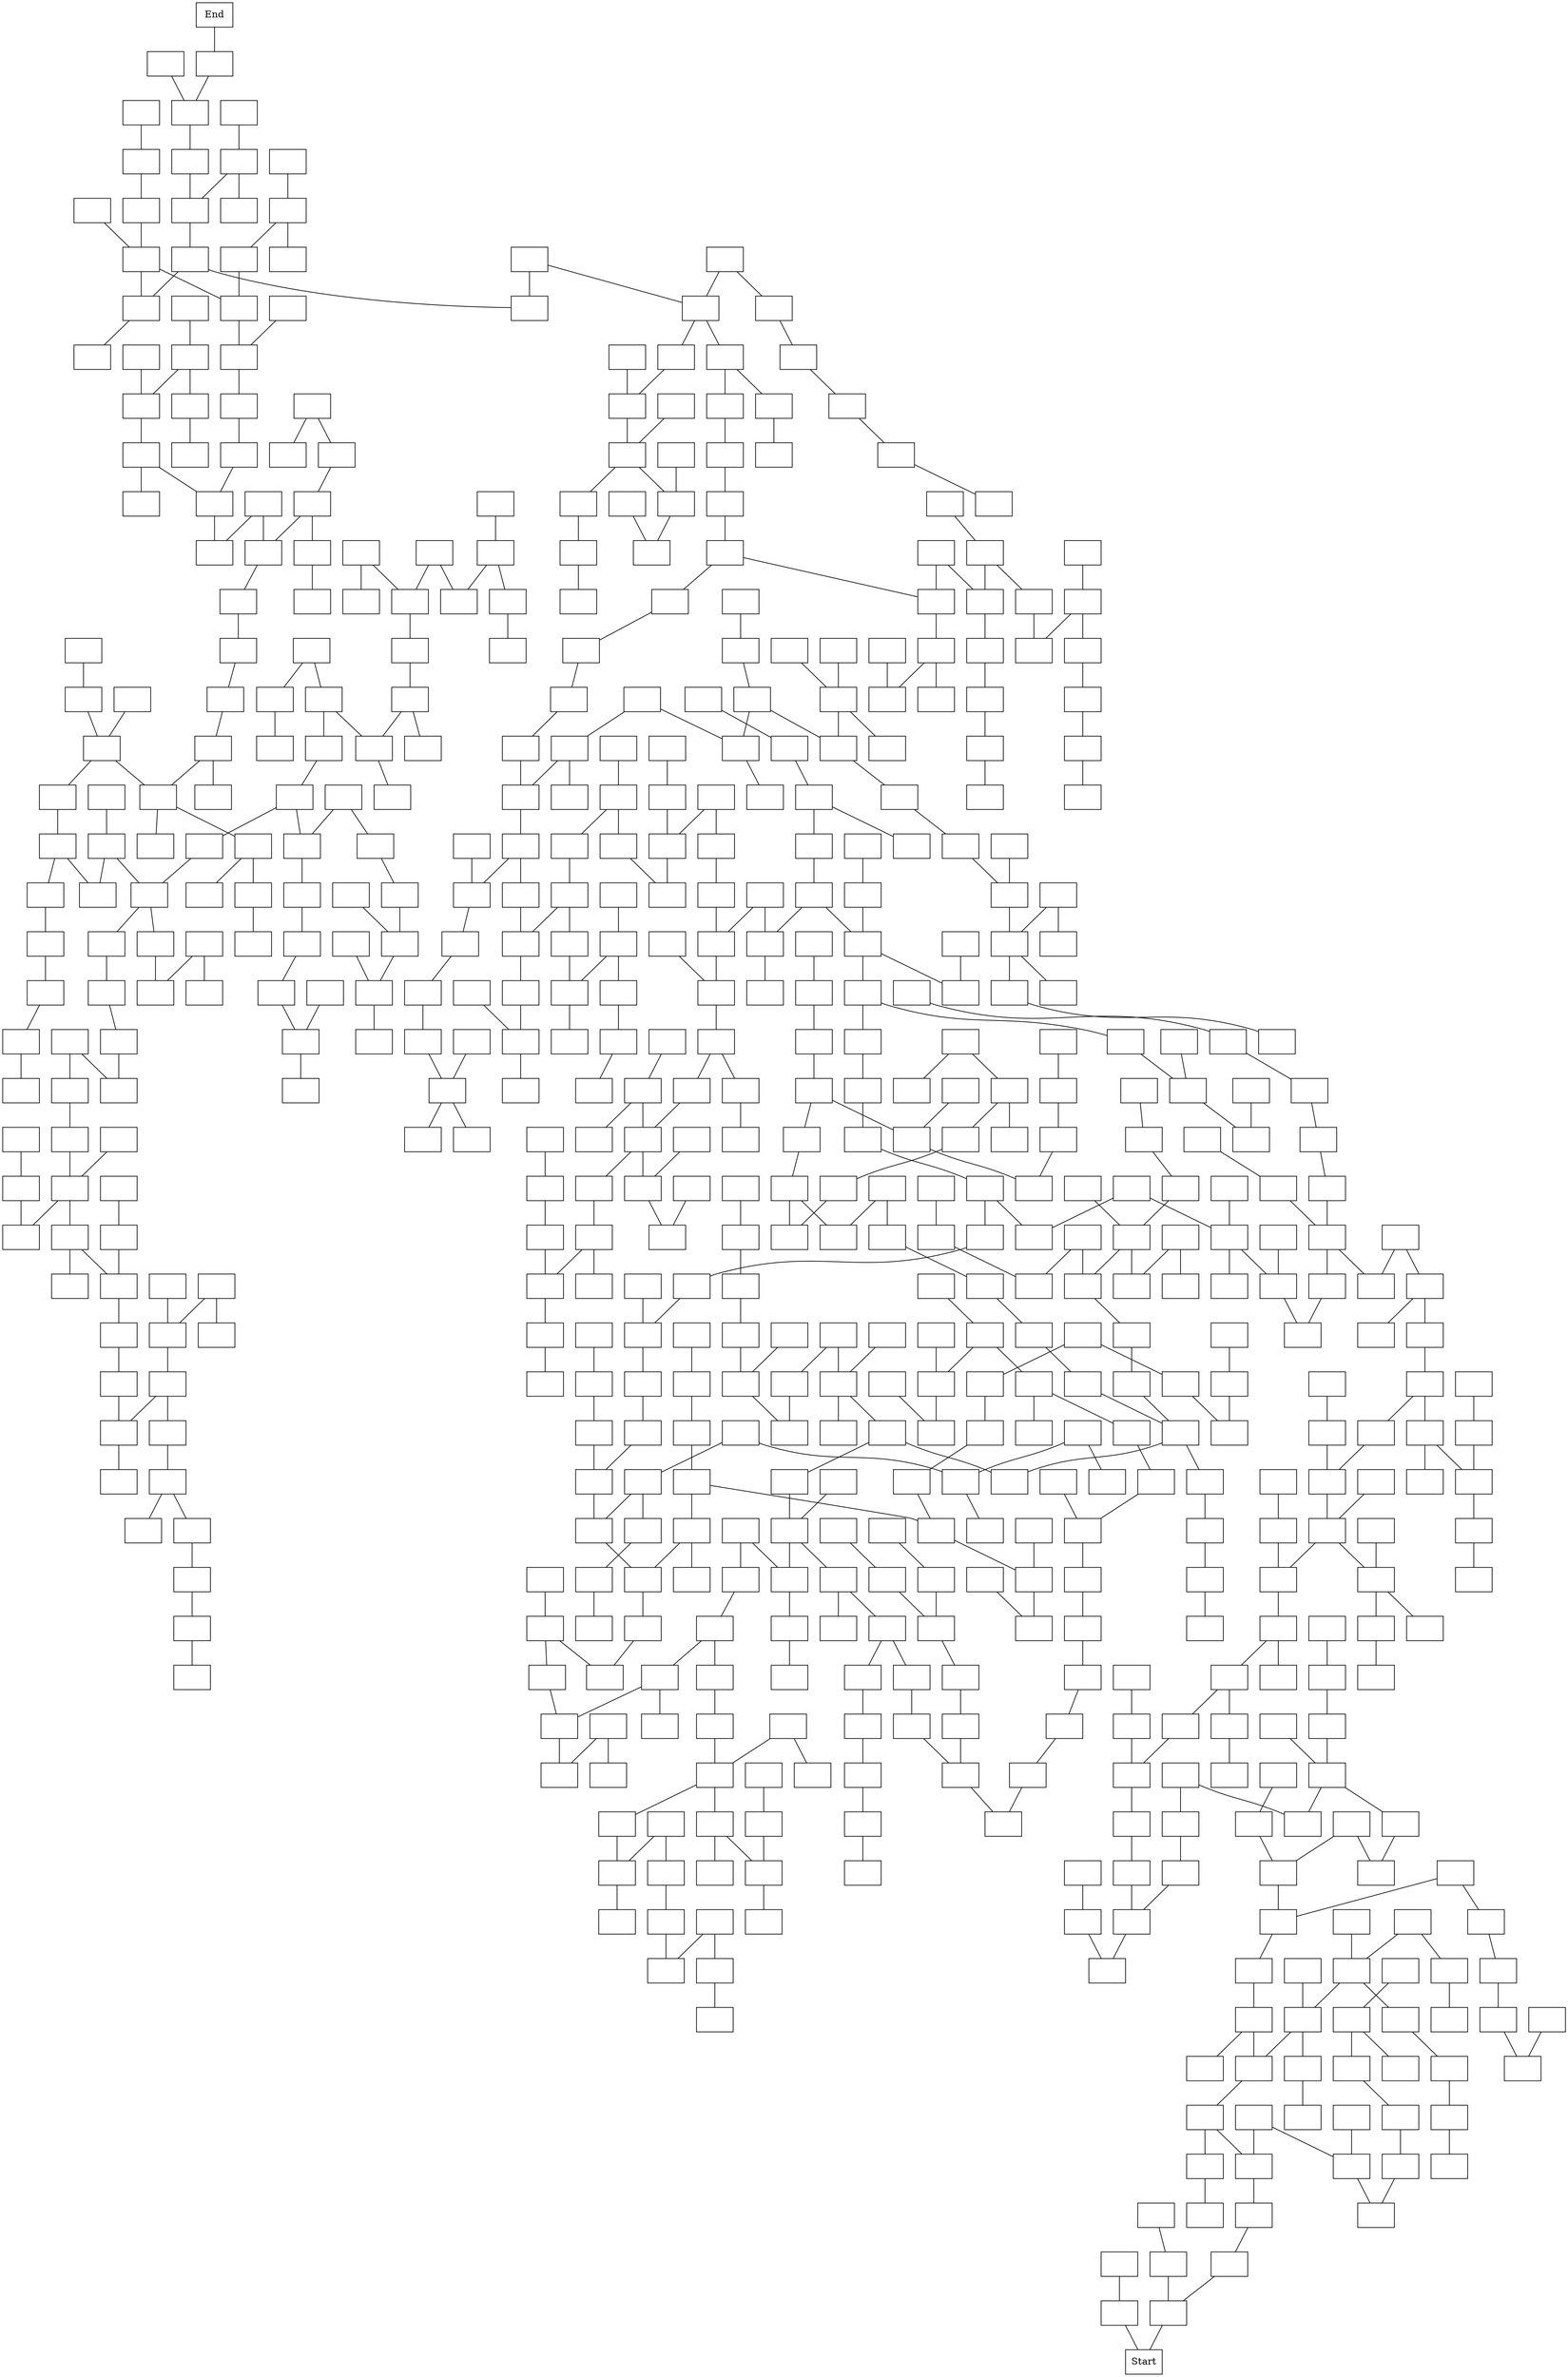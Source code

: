 // GraphViz Layout
digraph AldousBroderRev2 {
	"C[0,0]" [label=End pos="0.000000,0.000000!" shape=box]
	"C[0,1]" [label="" pos="1.000000,0.000000!" shape=box]
	"C[0,2]" [label="" pos="2.000000,0.000000!" shape=box]
	"C[0,3]" [label="" pos="3.000000,0.000000!" shape=box]
	"C[0,4]" [label="" pos="4.000000,0.000000!" shape=box]
	"C[0,5]" [label="" pos="5.000000,0.000000!" shape=box]
	"C[0,6]" [label="" pos="6.000000,0.000000!" shape=box]
	"C[0,7]" [label="" pos="7.000000,0.000000!" shape=box]
	"C[0,8]" [label="" pos="8.000000,0.000000!" shape=box]
	"C[0,9]" [label="" pos="9.000000,0.000000!" shape=box]
	"C[0,10]" [label="" pos="10.000000,0.000000!" shape=box]
	"C[0,11]" [label="" pos="11.000000,0.000000!" shape=box]
	"C[0,12]" [label="" pos="12.000000,0.000000!" shape=box]
	"C[0,13]" [label="" pos="13.000000,0.000000!" shape=box]
	"C[0,14]" [label="" pos="14.000000,0.000000!" shape=box]
	"C[0,15]" [label="" pos="15.000000,0.000000!" shape=box]
	"C[0,16]" [label="" pos="16.000000,0.000000!" shape=box]
	"C[0,17]" [label="" pos="17.000000,0.000000!" shape=box]
	"C[0,18]" [label="" pos="18.000000,0.000000!" shape=box]
	"C[0,19]" [label="" pos="19.000000,0.000000!" shape=box]
	"C[1,0]" [label="" pos="0.000000,1.000000!" shape=box]
	"C[1,1]" [label="" pos="1.000000,1.000000!" shape=box]
	"C[1,2]" [label="" pos="2.000000,1.000000!" shape=box]
	"C[1,3]" [label="" pos="3.000000,1.000000!" shape=box]
	"C[1,4]" [label="" pos="4.000000,1.000000!" shape=box]
	"C[1,5]" [label="" pos="5.000000,1.000000!" shape=box]
	"C[1,6]" [label="" pos="6.000000,1.000000!" shape=box]
	"C[1,7]" [label="" pos="7.000000,1.000000!" shape=box]
	"C[1,8]" [label="" pos="8.000000,1.000000!" shape=box]
	"C[1,9]" [label="" pos="9.000000,1.000000!" shape=box]
	"C[1,10]" [label="" pos="10.000000,1.000000!" shape=box]
	"C[1,11]" [label="" pos="11.000000,1.000000!" shape=box]
	"C[1,12]" [label="" pos="12.000000,1.000000!" shape=box]
	"C[1,13]" [label="" pos="13.000000,1.000000!" shape=box]
	"C[1,14]" [label="" pos="14.000000,1.000000!" shape=box]
	"C[1,15]" [label="" pos="15.000000,1.000000!" shape=box]
	"C[1,16]" [label="" pos="16.000000,1.000000!" shape=box]
	"C[1,17]" [label="" pos="17.000000,1.000000!" shape=box]
	"C[1,18]" [label="" pos="18.000000,1.000000!" shape=box]
	"C[1,19]" [label="" pos="19.000000,1.000000!" shape=box]
	"C[2,0]" [label="" pos="0.000000,2.000000!" shape=box]
	"C[2,1]" [label="" pos="1.000000,2.000000!" shape=box]
	"C[2,2]" [label="" pos="2.000000,2.000000!" shape=box]
	"C[2,3]" [label="" pos="3.000000,2.000000!" shape=box]
	"C[2,4]" [label="" pos="4.000000,2.000000!" shape=box]
	"C[2,5]" [label="" pos="5.000000,2.000000!" shape=box]
	"C[2,6]" [label="" pos="6.000000,2.000000!" shape=box]
	"C[2,7]" [label="" pos="7.000000,2.000000!" shape=box]
	"C[2,8]" [label="" pos="8.000000,2.000000!" shape=box]
	"C[2,9]" [label="" pos="9.000000,2.000000!" shape=box]
	"C[2,10]" [label="" pos="10.000000,2.000000!" shape=box]
	"C[2,11]" [label="" pos="11.000000,2.000000!" shape=box]
	"C[2,12]" [label="" pos="12.000000,2.000000!" shape=box]
	"C[2,13]" [label="" pos="13.000000,2.000000!" shape=box]
	"C[2,14]" [label="" pos="14.000000,2.000000!" shape=box]
	"C[2,15]" [label="" pos="15.000000,2.000000!" shape=box]
	"C[2,16]" [label="" pos="16.000000,2.000000!" shape=box]
	"C[2,17]" [label="" pos="17.000000,2.000000!" shape=box]
	"C[2,18]" [label="" pos="18.000000,2.000000!" shape=box]
	"C[2,19]" [label="" pos="19.000000,2.000000!" shape=box]
	"C[3,0]" [label="" pos="0.000000,3.000000!" shape=box]
	"C[3,1]" [label="" pos="1.000000,3.000000!" shape=box]
	"C[3,2]" [label="" pos="2.000000,3.000000!" shape=box]
	"C[3,3]" [label="" pos="3.000000,3.000000!" shape=box]
	"C[3,4]" [label="" pos="4.000000,3.000000!" shape=box]
	"C[3,5]" [label="" pos="5.000000,3.000000!" shape=box]
	"C[3,6]" [label="" pos="6.000000,3.000000!" shape=box]
	"C[3,7]" [label="" pos="7.000000,3.000000!" shape=box]
	"C[3,8]" [label="" pos="8.000000,3.000000!" shape=box]
	"C[3,9]" [label="" pos="9.000000,3.000000!" shape=box]
	"C[3,10]" [label="" pos="10.000000,3.000000!" shape=box]
	"C[3,11]" [label="" pos="11.000000,3.000000!" shape=box]
	"C[3,12]" [label="" pos="12.000000,3.000000!" shape=box]
	"C[3,13]" [label="" pos="13.000000,3.000000!" shape=box]
	"C[3,14]" [label="" pos="14.000000,3.000000!" shape=box]
	"C[3,15]" [label="" pos="15.000000,3.000000!" shape=box]
	"C[3,16]" [label="" pos="16.000000,3.000000!" shape=box]
	"C[3,17]" [label="" pos="17.000000,3.000000!" shape=box]
	"C[3,18]" [label="" pos="18.000000,3.000000!" shape=box]
	"C[3,19]" [label="" pos="19.000000,3.000000!" shape=box]
	"C[4,0]" [label="" pos="0.000000,4.000000!" shape=box]
	"C[4,1]" [label="" pos="1.000000,4.000000!" shape=box]
	"C[4,2]" [label="" pos="2.000000,4.000000!" shape=box]
	"C[4,3]" [label="" pos="3.000000,4.000000!" shape=box]
	"C[4,4]" [label="" pos="4.000000,4.000000!" shape=box]
	"C[4,5]" [label="" pos="5.000000,4.000000!" shape=box]
	"C[4,6]" [label="" pos="6.000000,4.000000!" shape=box]
	"C[4,7]" [label="" pos="7.000000,4.000000!" shape=box]
	"C[4,8]" [label="" pos="8.000000,4.000000!" shape=box]
	"C[4,9]" [label="" pos="9.000000,4.000000!" shape=box]
	"C[4,10]" [label="" pos="10.000000,4.000000!" shape=box]
	"C[4,11]" [label="" pos="11.000000,4.000000!" shape=box]
	"C[4,12]" [label="" pos="12.000000,4.000000!" shape=box]
	"C[4,13]" [label="" pos="13.000000,4.000000!" shape=box]
	"C[4,14]" [label="" pos="14.000000,4.000000!" shape=box]
	"C[4,15]" [label="" pos="15.000000,4.000000!" shape=box]
	"C[4,16]" [label="" pos="16.000000,4.000000!" shape=box]
	"C[4,17]" [label="" pos="17.000000,4.000000!" shape=box]
	"C[4,18]" [label="" pos="18.000000,4.000000!" shape=box]
	"C[4,19]" [label="" pos="19.000000,4.000000!" shape=box]
	"C[5,0]" [label="" pos="0.000000,5.000000!" shape=box]
	"C[5,1]" [label="" pos="1.000000,5.000000!" shape=box]
	"C[5,2]" [label="" pos="2.000000,5.000000!" shape=box]
	"C[5,3]" [label="" pos="3.000000,5.000000!" shape=box]
	"C[5,4]" [label="" pos="4.000000,5.000000!" shape=box]
	"C[5,5]" [label="" pos="5.000000,5.000000!" shape=box]
	"C[5,6]" [label="" pos="6.000000,5.000000!" shape=box]
	"C[5,7]" [label="" pos="7.000000,5.000000!" shape=box]
	"C[5,8]" [label="" pos="8.000000,5.000000!" shape=box]
	"C[5,9]" [label="" pos="9.000000,5.000000!" shape=box]
	"C[5,10]" [label="" pos="10.000000,5.000000!" shape=box]
	"C[5,11]" [label="" pos="11.000000,5.000000!" shape=box]
	"C[5,12]" [label="" pos="12.000000,5.000000!" shape=box]
	"C[5,13]" [label="" pos="13.000000,5.000000!" shape=box]
	"C[5,14]" [label="" pos="14.000000,5.000000!" shape=box]
	"C[5,15]" [label="" pos="15.000000,5.000000!" shape=box]
	"C[5,16]" [label="" pos="16.000000,5.000000!" shape=box]
	"C[5,17]" [label="" pos="17.000000,5.000000!" shape=box]
	"C[5,18]" [label="" pos="18.000000,5.000000!" shape=box]
	"C[5,19]" [label="" pos="19.000000,5.000000!" shape=box]
	"C[6,0]" [label="" pos="0.000000,6.000000!" shape=box]
	"C[6,1]" [label="" pos="1.000000,6.000000!" shape=box]
	"C[6,2]" [label="" pos="2.000000,6.000000!" shape=box]
	"C[6,3]" [label="" pos="3.000000,6.000000!" shape=box]
	"C[6,4]" [label="" pos="4.000000,6.000000!" shape=box]
	"C[6,5]" [label="" pos="5.000000,6.000000!" shape=box]
	"C[6,6]" [label="" pos="6.000000,6.000000!" shape=box]
	"C[6,7]" [label="" pos="7.000000,6.000000!" shape=box]
	"C[6,8]" [label="" pos="8.000000,6.000000!" shape=box]
	"C[6,9]" [label="" pos="9.000000,6.000000!" shape=box]
	"C[6,10]" [label="" pos="10.000000,6.000000!" shape=box]
	"C[6,11]" [label="" pos="11.000000,6.000000!" shape=box]
	"C[6,12]" [label="" pos="12.000000,6.000000!" shape=box]
	"C[6,13]" [label="" pos="13.000000,6.000000!" shape=box]
	"C[6,14]" [label="" pos="14.000000,6.000000!" shape=box]
	"C[6,15]" [label="" pos="15.000000,6.000000!" shape=box]
	"C[6,16]" [label="" pos="16.000000,6.000000!" shape=box]
	"C[6,17]" [label="" pos="17.000000,6.000000!" shape=box]
	"C[6,18]" [label="" pos="18.000000,6.000000!" shape=box]
	"C[6,19]" [label="" pos="19.000000,6.000000!" shape=box]
	"C[7,0]" [label="" pos="0.000000,7.000000!" shape=box]
	"C[7,1]" [label="" pos="1.000000,7.000000!" shape=box]
	"C[7,2]" [label="" pos="2.000000,7.000000!" shape=box]
	"C[7,3]" [label="" pos="3.000000,7.000000!" shape=box]
	"C[7,4]" [label="" pos="4.000000,7.000000!" shape=box]
	"C[7,5]" [label="" pos="5.000000,7.000000!" shape=box]
	"C[7,6]" [label="" pos="6.000000,7.000000!" shape=box]
	"C[7,7]" [label="" pos="7.000000,7.000000!" shape=box]
	"C[7,8]" [label="" pos="8.000000,7.000000!" shape=box]
	"C[7,9]" [label="" pos="9.000000,7.000000!" shape=box]
	"C[7,10]" [label="" pos="10.000000,7.000000!" shape=box]
	"C[7,11]" [label="" pos="11.000000,7.000000!" shape=box]
	"C[7,12]" [label="" pos="12.000000,7.000000!" shape=box]
	"C[7,13]" [label="" pos="13.000000,7.000000!" shape=box]
	"C[7,14]" [label="" pos="14.000000,7.000000!" shape=box]
	"C[7,15]" [label="" pos="15.000000,7.000000!" shape=box]
	"C[7,16]" [label="" pos="16.000000,7.000000!" shape=box]
	"C[7,17]" [label="" pos="17.000000,7.000000!" shape=box]
	"C[7,18]" [label="" pos="18.000000,7.000000!" shape=box]
	"C[7,19]" [label="" pos="19.000000,7.000000!" shape=box]
	"C[8,0]" [label="" pos="0.000000,8.000000!" shape=box]
	"C[8,1]" [label="" pos="1.000000,8.000000!" shape=box]
	"C[8,2]" [label="" pos="2.000000,8.000000!" shape=box]
	"C[8,3]" [label="" pos="3.000000,8.000000!" shape=box]
	"C[8,4]" [label="" pos="4.000000,8.000000!" shape=box]
	"C[8,5]" [label="" pos="5.000000,8.000000!" shape=box]
	"C[8,6]" [label="" pos="6.000000,8.000000!" shape=box]
	"C[8,7]" [label="" pos="7.000000,8.000000!" shape=box]
	"C[8,8]" [label="" pos="8.000000,8.000000!" shape=box]
	"C[8,9]" [label="" pos="9.000000,8.000000!" shape=box]
	"C[8,10]" [label="" pos="10.000000,8.000000!" shape=box]
	"C[8,11]" [label="" pos="11.000000,8.000000!" shape=box]
	"C[8,12]" [label="" pos="12.000000,8.000000!" shape=box]
	"C[8,13]" [label="" pos="13.000000,8.000000!" shape=box]
	"C[8,14]" [label="" pos="14.000000,8.000000!" shape=box]
	"C[8,15]" [label="" pos="15.000000,8.000000!" shape=box]
	"C[8,16]" [label="" pos="16.000000,8.000000!" shape=box]
	"C[8,17]" [label="" pos="17.000000,8.000000!" shape=box]
	"C[8,18]" [label="" pos="18.000000,8.000000!" shape=box]
	"C[8,19]" [label="" pos="19.000000,8.000000!" shape=box]
	"C[9,0]" [label="" pos="0.000000,9.000000!" shape=box]
	"C[9,1]" [label="" pos="1.000000,9.000000!" shape=box]
	"C[9,2]" [label="" pos="2.000000,9.000000!" shape=box]
	"C[9,3]" [label="" pos="3.000000,9.000000!" shape=box]
	"C[9,4]" [label="" pos="4.000000,9.000000!" shape=box]
	"C[9,5]" [label="" pos="5.000000,9.000000!" shape=box]
	"C[9,6]" [label="" pos="6.000000,9.000000!" shape=box]
	"C[9,7]" [label="" pos="7.000000,9.000000!" shape=box]
	"C[9,8]" [label="" pos="8.000000,9.000000!" shape=box]
	"C[9,9]" [label="" pos="9.000000,9.000000!" shape=box]
	"C[9,10]" [label="" pos="10.000000,9.000000!" shape=box]
	"C[9,11]" [label="" pos="11.000000,9.000000!" shape=box]
	"C[9,12]" [label="" pos="12.000000,9.000000!" shape=box]
	"C[9,13]" [label="" pos="13.000000,9.000000!" shape=box]
	"C[9,14]" [label="" pos="14.000000,9.000000!" shape=box]
	"C[9,15]" [label="" pos="15.000000,9.000000!" shape=box]
	"C[9,16]" [label="" pos="16.000000,9.000000!" shape=box]
	"C[9,17]" [label="" pos="17.000000,9.000000!" shape=box]
	"C[9,18]" [label="" pos="18.000000,9.000000!" shape=box]
	"C[9,19]" [label="" pos="19.000000,9.000000!" shape=box]
	"C[10,0]" [label="" pos="0.000000,10.000000!" shape=box]
	"C[10,1]" [label="" pos="1.000000,10.000000!" shape=box]
	"C[10,2]" [label="" pos="2.000000,10.000000!" shape=box]
	"C[10,3]" [label="" pos="3.000000,10.000000!" shape=box]
	"C[10,4]" [label="" pos="4.000000,10.000000!" shape=box]
	"C[10,5]" [label="" pos="5.000000,10.000000!" shape=box]
	"C[10,6]" [label="" pos="6.000000,10.000000!" shape=box]
	"C[10,7]" [label="" pos="7.000000,10.000000!" shape=box]
	"C[10,8]" [label="" pos="8.000000,10.000000!" shape=box]
	"C[10,9]" [label="" pos="9.000000,10.000000!" shape=box]
	"C[10,10]" [label="" pos="10.000000,10.000000!" shape=box]
	"C[10,11]" [label="" pos="11.000000,10.000000!" shape=box]
	"C[10,12]" [label="" pos="12.000000,10.000000!" shape=box]
	"C[10,13]" [label="" pos="13.000000,10.000000!" shape=box]
	"C[10,14]" [label="" pos="14.000000,10.000000!" shape=box]
	"C[10,15]" [label="" pos="15.000000,10.000000!" shape=box]
	"C[10,16]" [label="" pos="16.000000,10.000000!" shape=box]
	"C[10,17]" [label="" pos="17.000000,10.000000!" shape=box]
	"C[10,18]" [label="" pos="18.000000,10.000000!" shape=box]
	"C[10,19]" [label="" pos="19.000000,10.000000!" shape=box]
	"C[11,0]" [label="" pos="0.000000,11.000000!" shape=box]
	"C[11,1]" [label="" pos="1.000000,11.000000!" shape=box]
	"C[11,2]" [label="" pos="2.000000,11.000000!" shape=box]
	"C[11,3]" [label="" pos="3.000000,11.000000!" shape=box]
	"C[11,4]" [label="" pos="4.000000,11.000000!" shape=box]
	"C[11,5]" [label="" pos="5.000000,11.000000!" shape=box]
	"C[11,6]" [label="" pos="6.000000,11.000000!" shape=box]
	"C[11,7]" [label="" pos="7.000000,11.000000!" shape=box]
	"C[11,8]" [label="" pos="8.000000,11.000000!" shape=box]
	"C[11,9]" [label="" pos="9.000000,11.000000!" shape=box]
	"C[11,10]" [label="" pos="10.000000,11.000000!" shape=box]
	"C[11,11]" [label="" pos="11.000000,11.000000!" shape=box]
	"C[11,12]" [label="" pos="12.000000,11.000000!" shape=box]
	"C[11,13]" [label="" pos="13.000000,11.000000!" shape=box]
	"C[11,14]" [label="" pos="14.000000,11.000000!" shape=box]
	"C[11,15]" [label="" pos="15.000000,11.000000!" shape=box]
	"C[11,16]" [label="" pos="16.000000,11.000000!" shape=box]
	"C[11,17]" [label="" pos="17.000000,11.000000!" shape=box]
	"C[11,18]" [label="" pos="18.000000,11.000000!" shape=box]
	"C[11,19]" [label="" pos="19.000000,11.000000!" shape=box]
	"C[12,0]" [label="" pos="0.000000,12.000000!" shape=box]
	"C[12,1]" [label="" pos="1.000000,12.000000!" shape=box]
	"C[12,2]" [label="" pos="2.000000,12.000000!" shape=box]
	"C[12,3]" [label="" pos="3.000000,12.000000!" shape=box]
	"C[12,4]" [label="" pos="4.000000,12.000000!" shape=box]
	"C[12,5]" [label="" pos="5.000000,12.000000!" shape=box]
	"C[12,6]" [label="" pos="6.000000,12.000000!" shape=box]
	"C[12,7]" [label="" pos="7.000000,12.000000!" shape=box]
	"C[12,8]" [label="" pos="8.000000,12.000000!" shape=box]
	"C[12,9]" [label="" pos="9.000000,12.000000!" shape=box]
	"C[12,10]" [label="" pos="10.000000,12.000000!" shape=box]
	"C[12,11]" [label="" pos="11.000000,12.000000!" shape=box]
	"C[12,12]" [label="" pos="12.000000,12.000000!" shape=box]
	"C[12,13]" [label="" pos="13.000000,12.000000!" shape=box]
	"C[12,14]" [label="" pos="14.000000,12.000000!" shape=box]
	"C[12,15]" [label="" pos="15.000000,12.000000!" shape=box]
	"C[12,16]" [label="" pos="16.000000,12.000000!" shape=box]
	"C[12,17]" [label="" pos="17.000000,12.000000!" shape=box]
	"C[12,18]" [label="" pos="18.000000,12.000000!" shape=box]
	"C[12,19]" [label="" pos="19.000000,12.000000!" shape=box]
	"C[13,0]" [label="" pos="0.000000,13.000000!" shape=box]
	"C[13,1]" [label="" pos="1.000000,13.000000!" shape=box]
	"C[13,2]" [label="" pos="2.000000,13.000000!" shape=box]
	"C[13,3]" [label="" pos="3.000000,13.000000!" shape=box]
	"C[13,4]" [label="" pos="4.000000,13.000000!" shape=box]
	"C[13,5]" [label="" pos="5.000000,13.000000!" shape=box]
	"C[13,6]" [label="" pos="6.000000,13.000000!" shape=box]
	"C[13,7]" [label="" pos="7.000000,13.000000!" shape=box]
	"C[13,8]" [label="" pos="8.000000,13.000000!" shape=box]
	"C[13,9]" [label="" pos="9.000000,13.000000!" shape=box]
	"C[13,10]" [label="" pos="10.000000,13.000000!" shape=box]
	"C[13,11]" [label="" pos="11.000000,13.000000!" shape=box]
	"C[13,12]" [label="" pos="12.000000,13.000000!" shape=box]
	"C[13,13]" [label="" pos="13.000000,13.000000!" shape=box]
	"C[13,14]" [label="" pos="14.000000,13.000000!" shape=box]
	"C[13,15]" [label="" pos="15.000000,13.000000!" shape=box]
	"C[13,16]" [label="" pos="16.000000,13.000000!" shape=box]
	"C[13,17]" [label="" pos="17.000000,13.000000!" shape=box]
	"C[13,18]" [label="" pos="18.000000,13.000000!" shape=box]
	"C[13,19]" [label="" pos="19.000000,13.000000!" shape=box]
	"C[14,0]" [label="" pos="0.000000,14.000000!" shape=box]
	"C[14,1]" [label="" pos="1.000000,14.000000!" shape=box]
	"C[14,2]" [label="" pos="2.000000,14.000000!" shape=box]
	"C[14,3]" [label="" pos="3.000000,14.000000!" shape=box]
	"C[14,4]" [label="" pos="4.000000,14.000000!" shape=box]
	"C[14,5]" [label="" pos="5.000000,14.000000!" shape=box]
	"C[14,6]" [label="" pos="6.000000,14.000000!" shape=box]
	"C[14,7]" [label="" pos="7.000000,14.000000!" shape=box]
	"C[14,8]" [label="" pos="8.000000,14.000000!" shape=box]
	"C[14,9]" [label="" pos="9.000000,14.000000!" shape=box]
	"C[14,10]" [label="" pos="10.000000,14.000000!" shape=box]
	"C[14,11]" [label="" pos="11.000000,14.000000!" shape=box]
	"C[14,12]" [label="" pos="12.000000,14.000000!" shape=box]
	"C[14,13]" [label="" pos="13.000000,14.000000!" shape=box]
	"C[14,14]" [label="" pos="14.000000,14.000000!" shape=box]
	"C[14,15]" [label="" pos="15.000000,14.000000!" shape=box]
	"C[14,16]" [label="" pos="16.000000,14.000000!" shape=box]
	"C[14,17]" [label="" pos="17.000000,14.000000!" shape=box]
	"C[14,18]" [label="" pos="18.000000,14.000000!" shape=box]
	"C[14,19]" [label="" pos="19.000000,14.000000!" shape=box]
	"C[15,0]" [label="" pos="0.000000,15.000000!" shape=box]
	"C[15,1]" [label="" pos="1.000000,15.000000!" shape=box]
	"C[15,2]" [label="" pos="2.000000,15.000000!" shape=box]
	"C[15,3]" [label="" pos="3.000000,15.000000!" shape=box]
	"C[15,4]" [label="" pos="4.000000,15.000000!" shape=box]
	"C[15,5]" [label="" pos="5.000000,15.000000!" shape=box]
	"C[15,6]" [label="" pos="6.000000,15.000000!" shape=box]
	"C[15,7]" [label="" pos="7.000000,15.000000!" shape=box]
	"C[15,8]" [label="" pos="8.000000,15.000000!" shape=box]
	"C[15,9]" [label="" pos="9.000000,15.000000!" shape=box]
	"C[15,10]" [label="" pos="10.000000,15.000000!" shape=box]
	"C[15,11]" [label="" pos="11.000000,15.000000!" shape=box]
	"C[15,12]" [label="" pos="12.000000,15.000000!" shape=box]
	"C[15,13]" [label="" pos="13.000000,15.000000!" shape=box]
	"C[15,14]" [label="" pos="14.000000,15.000000!" shape=box]
	"C[15,15]" [label="" pos="15.000000,15.000000!" shape=box]
	"C[15,16]" [label="" pos="16.000000,15.000000!" shape=box]
	"C[15,17]" [label="" pos="17.000000,15.000000!" shape=box]
	"C[15,18]" [label="" pos="18.000000,15.000000!" shape=box]
	"C[15,19]" [label="" pos="19.000000,15.000000!" shape=box]
	"C[16,0]" [label="" pos="0.000000,16.000000!" shape=box]
	"C[16,1]" [label="" pos="1.000000,16.000000!" shape=box]
	"C[16,2]" [label="" pos="2.000000,16.000000!" shape=box]
	"C[16,3]" [label="" pos="3.000000,16.000000!" shape=box]
	"C[16,4]" [label="" pos="4.000000,16.000000!" shape=box]
	"C[16,5]" [label="" pos="5.000000,16.000000!" shape=box]
	"C[16,6]" [label="" pos="6.000000,16.000000!" shape=box]
	"C[16,7]" [label="" pos="7.000000,16.000000!" shape=box]
	"C[16,8]" [label="" pos="8.000000,16.000000!" shape=box]
	"C[16,9]" [label="" pos="9.000000,16.000000!" shape=box]
	"C[16,10]" [label="" pos="10.000000,16.000000!" shape=box]
	"C[16,11]" [label="" pos="11.000000,16.000000!" shape=box]
	"C[16,12]" [label="" pos="12.000000,16.000000!" shape=box]
	"C[16,13]" [label="" pos="13.000000,16.000000!" shape=box]
	"C[16,14]" [label="" pos="14.000000,16.000000!" shape=box]
	"C[16,15]" [label="" pos="15.000000,16.000000!" shape=box]
	"C[16,16]" [label="" pos="16.000000,16.000000!" shape=box]
	"C[16,17]" [label="" pos="17.000000,16.000000!" shape=box]
	"C[16,18]" [label="" pos="18.000000,16.000000!" shape=box]
	"C[16,19]" [label="" pos="19.000000,16.000000!" shape=box]
	"C[17,0]" [label="" pos="0.000000,17.000000!" shape=box]
	"C[17,1]" [label="" pos="1.000000,17.000000!" shape=box]
	"C[17,2]" [label="" pos="2.000000,17.000000!" shape=box]
	"C[17,3]" [label="" pos="3.000000,17.000000!" shape=box]
	"C[17,4]" [label="" pos="4.000000,17.000000!" shape=box]
	"C[17,5]" [label="" pos="5.000000,17.000000!" shape=box]
	"C[17,6]" [label="" pos="6.000000,17.000000!" shape=box]
	"C[17,7]" [label="" pos="7.000000,17.000000!" shape=box]
	"C[17,8]" [label="" pos="8.000000,17.000000!" shape=box]
	"C[17,9]" [label="" pos="9.000000,17.000000!" shape=box]
	"C[17,10]" [label="" pos="10.000000,17.000000!" shape=box]
	"C[17,11]" [label="" pos="11.000000,17.000000!" shape=box]
	"C[17,12]" [label="" pos="12.000000,17.000000!" shape=box]
	"C[17,13]" [label="" pos="13.000000,17.000000!" shape=box]
	"C[17,14]" [label="" pos="14.000000,17.000000!" shape=box]
	"C[17,15]" [label="" pos="15.000000,17.000000!" shape=box]
	"C[17,16]" [label="" pos="16.000000,17.000000!" shape=box]
	"C[17,17]" [label="" pos="17.000000,17.000000!" shape=box]
	"C[17,18]" [label="" pos="18.000000,17.000000!" shape=box]
	"C[17,19]" [label="" pos="19.000000,17.000000!" shape=box]
	"C[18,0]" [label="" pos="0.000000,18.000000!" shape=box]
	"C[18,1]" [label="" pos="1.000000,18.000000!" shape=box]
	"C[18,2]" [label="" pos="2.000000,18.000000!" shape=box]
	"C[18,3]" [label="" pos="3.000000,18.000000!" shape=box]
	"C[18,4]" [label="" pos="4.000000,18.000000!" shape=box]
	"C[18,5]" [label="" pos="5.000000,18.000000!" shape=box]
	"C[18,6]" [label="" pos="6.000000,18.000000!" shape=box]
	"C[18,7]" [label="" pos="7.000000,18.000000!" shape=box]
	"C[18,8]" [label="" pos="8.000000,18.000000!" shape=box]
	"C[18,9]" [label="" pos="9.000000,18.000000!" shape=box]
	"C[18,10]" [label="" pos="10.000000,18.000000!" shape=box]
	"C[18,11]" [label="" pos="11.000000,18.000000!" shape=box]
	"C[18,12]" [label="" pos="12.000000,18.000000!" shape=box]
	"C[18,13]" [label="" pos="13.000000,18.000000!" shape=box]
	"C[18,14]" [label="" pos="14.000000,18.000000!" shape=box]
	"C[18,15]" [label="" pos="15.000000,18.000000!" shape=box]
	"C[18,16]" [label="" pos="16.000000,18.000000!" shape=box]
	"C[18,17]" [label="" pos="17.000000,18.000000!" shape=box]
	"C[18,18]" [label="" pos="18.000000,18.000000!" shape=box]
	"C[18,19]" [label="" pos="19.000000,18.000000!" shape=box]
	"C[19,0]" [label="" pos="0.000000,19.000000!" shape=box]
	"C[19,1]" [label="" pos="1.000000,19.000000!" shape=box]
	"C[19,2]" [label="" pos="2.000000,19.000000!" shape=box]
	"C[19,3]" [label="" pos="3.000000,19.000000!" shape=box]
	"C[19,4]" [label="" pos="4.000000,19.000000!" shape=box]
	"C[19,5]" [label="" pos="5.000000,19.000000!" shape=box]
	"C[19,6]" [label="" pos="6.000000,19.000000!" shape=box]
	"C[19,7]" [label="" pos="7.000000,19.000000!" shape=box]
	"C[19,8]" [label="" pos="8.000000,19.000000!" shape=box]
	"C[19,9]" [label="" pos="9.000000,19.000000!" shape=box]
	"C[19,10]" [label="" pos="10.000000,19.000000!" shape=box]
	"C[19,11]" [label="" pos="11.000000,19.000000!" shape=box]
	"C[19,12]" [label="" pos="12.000000,19.000000!" shape=box]
	"C[19,13]" [label="" pos="13.000000,19.000000!" shape=box]
	"C[19,14]" [label="" pos="14.000000,19.000000!" shape=box]
	"C[19,15]" [label="" pos="15.000000,19.000000!" shape=box]
	"C[19,16]" [label="" pos="16.000000,19.000000!" shape=box]
	"C[19,17]" [label="" pos="17.000000,19.000000!" shape=box]
	"C[19,18]" [label="" pos="18.000000,19.000000!" shape=box]
	"C[19,19]" [label="" pos="19.000000,19.000000!" shape=box]
	"C[20,0]" [label="" pos="0.000000,20.000000!" shape=box]
	"C[20,1]" [label="" pos="1.000000,20.000000!" shape=box]
	"C[20,2]" [label="" pos="2.000000,20.000000!" shape=box]
	"C[20,3]" [label="" pos="3.000000,20.000000!" shape=box]
	"C[20,4]" [label="" pos="4.000000,20.000000!" shape=box]
	"C[20,5]" [label="" pos="5.000000,20.000000!" shape=box]
	"C[20,6]" [label="" pos="6.000000,20.000000!" shape=box]
	"C[20,7]" [label="" pos="7.000000,20.000000!" shape=box]
	"C[20,8]" [label="" pos="8.000000,20.000000!" shape=box]
	"C[20,9]" [label="" pos="9.000000,20.000000!" shape=box]
	"C[20,10]" [label="" pos="10.000000,20.000000!" shape=box]
	"C[20,11]" [label="" pos="11.000000,20.000000!" shape=box]
	"C[20,12]" [label="" pos="12.000000,20.000000!" shape=box]
	"C[20,13]" [label="" pos="13.000000,20.000000!" shape=box]
	"C[20,14]" [label="" pos="14.000000,20.000000!" shape=box]
	"C[20,15]" [label="" pos="15.000000,20.000000!" shape=box]
	"C[20,16]" [label="" pos="16.000000,20.000000!" shape=box]
	"C[20,17]" [label="" pos="17.000000,20.000000!" shape=box]
	"C[20,18]" [label="" pos="18.000000,20.000000!" shape=box]
	"C[20,19]" [label="" pos="19.000000,20.000000!" shape=box]
	"C[21,0]" [label="" pos="0.000000,21.000000!" shape=box]
	"C[21,1]" [label="" pos="1.000000,21.000000!" shape=box]
	"C[21,2]" [label="" pos="2.000000,21.000000!" shape=box]
	"C[21,3]" [label="" pos="3.000000,21.000000!" shape=box]
	"C[21,4]" [label="" pos="4.000000,21.000000!" shape=box]
	"C[21,5]" [label="" pos="5.000000,21.000000!" shape=box]
	"C[21,6]" [label="" pos="6.000000,21.000000!" shape=box]
	"C[21,7]" [label="" pos="7.000000,21.000000!" shape=box]
	"C[21,8]" [label="" pos="8.000000,21.000000!" shape=box]
	"C[21,9]" [label="" pos="9.000000,21.000000!" shape=box]
	"C[21,10]" [label="" pos="10.000000,21.000000!" shape=box]
	"C[21,11]" [label="" pos="11.000000,21.000000!" shape=box]
	"C[21,12]" [label="" pos="12.000000,21.000000!" shape=box]
	"C[21,13]" [label="" pos="13.000000,21.000000!" shape=box]
	"C[21,14]" [label="" pos="14.000000,21.000000!" shape=box]
	"C[21,15]" [label="" pos="15.000000,21.000000!" shape=box]
	"C[21,16]" [label="" pos="16.000000,21.000000!" shape=box]
	"C[21,17]" [label="" pos="17.000000,21.000000!" shape=box]
	"C[21,18]" [label="" pos="18.000000,21.000000!" shape=box]
	"C[21,19]" [label="" pos="19.000000,21.000000!" shape=box]
	"C[22,0]" [label="" pos="0.000000,22.000000!" shape=box]
	"C[22,1]" [label="" pos="1.000000,22.000000!" shape=box]
	"C[22,2]" [label="" pos="2.000000,22.000000!" shape=box]
	"C[22,3]" [label="" pos="3.000000,22.000000!" shape=box]
	"C[22,4]" [label="" pos="4.000000,22.000000!" shape=box]
	"C[22,5]" [label="" pos="5.000000,22.000000!" shape=box]
	"C[22,6]" [label="" pos="6.000000,22.000000!" shape=box]
	"C[22,7]" [label="" pos="7.000000,22.000000!" shape=box]
	"C[22,8]" [label="" pos="8.000000,22.000000!" shape=box]
	"C[22,9]" [label="" pos="9.000000,22.000000!" shape=box]
	"C[22,10]" [label="" pos="10.000000,22.000000!" shape=box]
	"C[22,11]" [label="" pos="11.000000,22.000000!" shape=box]
	"C[22,12]" [label="" pos="12.000000,22.000000!" shape=box]
	"C[22,13]" [label="" pos="13.000000,22.000000!" shape=box]
	"C[22,14]" [label="" pos="14.000000,22.000000!" shape=box]
	"C[22,15]" [label="" pos="15.000000,22.000000!" shape=box]
	"C[22,16]" [label="" pos="16.000000,22.000000!" shape=box]
	"C[22,17]" [label="" pos="17.000000,22.000000!" shape=box]
	"C[22,18]" [label="" pos="18.000000,22.000000!" shape=box]
	"C[22,19]" [label="" pos="19.000000,22.000000!" shape=box]
	"C[23,0]" [label="" pos="0.000000,23.000000!" shape=box]
	"C[23,1]" [label="" pos="1.000000,23.000000!" shape=box]
	"C[23,2]" [label="" pos="2.000000,23.000000!" shape=box]
	"C[23,3]" [label="" pos="3.000000,23.000000!" shape=box]
	"C[23,4]" [label="" pos="4.000000,23.000000!" shape=box]
	"C[23,5]" [label="" pos="5.000000,23.000000!" shape=box]
	"C[23,6]" [label="" pos="6.000000,23.000000!" shape=box]
	"C[23,7]" [label="" pos="7.000000,23.000000!" shape=box]
	"C[23,8]" [label="" pos="8.000000,23.000000!" shape=box]
	"C[23,9]" [label="" pos="9.000000,23.000000!" shape=box]
	"C[23,10]" [label="" pos="10.000000,23.000000!" shape=box]
	"C[23,11]" [label="" pos="11.000000,23.000000!" shape=box]
	"C[23,12]" [label="" pos="12.000000,23.000000!" shape=box]
	"C[23,13]" [label="" pos="13.000000,23.000000!" shape=box]
	"C[23,14]" [label="" pos="14.000000,23.000000!" shape=box]
	"C[23,15]" [label="" pos="15.000000,23.000000!" shape=box]
	"C[23,16]" [label="" pos="16.000000,23.000000!" shape=box]
	"C[23,17]" [label="" pos="17.000000,23.000000!" shape=box]
	"C[23,18]" [label="" pos="18.000000,23.000000!" shape=box]
	"C[23,19]" [label="" pos="19.000000,23.000000!" shape=box]
	"C[24,0]" [label="" pos="0.000000,24.000000!" shape=box]
	"C[24,1]" [label="" pos="1.000000,24.000000!" shape=box]
	"C[24,2]" [label="" pos="2.000000,24.000000!" shape=box]
	"C[24,3]" [label="" pos="3.000000,24.000000!" shape=box]
	"C[24,4]" [label="" pos="4.000000,24.000000!" shape=box]
	"C[24,5]" [label="" pos="5.000000,24.000000!" shape=box]
	"C[24,6]" [label="" pos="6.000000,24.000000!" shape=box]
	"C[24,7]" [label="" pos="7.000000,24.000000!" shape=box]
	"C[24,8]" [label="" pos="8.000000,24.000000!" shape=box]
	"C[24,9]" [label="" pos="9.000000,24.000000!" shape=box]
	"C[24,10]" [label="" pos="10.000000,24.000000!" shape=box]
	"C[24,11]" [label="" pos="11.000000,24.000000!" shape=box]
	"C[24,12]" [label="" pos="12.000000,24.000000!" shape=box]
	"C[24,13]" [label="" pos="13.000000,24.000000!" shape=box]
	"C[24,14]" [label="" pos="14.000000,24.000000!" shape=box]
	"C[24,15]" [label="" pos="15.000000,24.000000!" shape=box]
	"C[24,16]" [label="" pos="16.000000,24.000000!" shape=box]
	"C[24,17]" [label="" pos="17.000000,24.000000!" shape=box]
	"C[24,18]" [label="" pos="18.000000,24.000000!" shape=box]
	"C[24,19]" [label="" pos="19.000000,24.000000!" shape=box]
	"C[25,0]" [label="" pos="0.000000,25.000000!" shape=box]
	"C[25,1]" [label="" pos="1.000000,25.000000!" shape=box]
	"C[25,2]" [label="" pos="2.000000,25.000000!" shape=box]
	"C[25,3]" [label="" pos="3.000000,25.000000!" shape=box]
	"C[25,4]" [label="" pos="4.000000,25.000000!" shape=box]
	"C[25,5]" [label="" pos="5.000000,25.000000!" shape=box]
	"C[25,6]" [label="" pos="6.000000,25.000000!" shape=box]
	"C[25,7]" [label="" pos="7.000000,25.000000!" shape=box]
	"C[25,8]" [label="" pos="8.000000,25.000000!" shape=box]
	"C[25,9]" [label="" pos="9.000000,25.000000!" shape=box]
	"C[25,10]" [label="" pos="10.000000,25.000000!" shape=box]
	"C[25,11]" [label="" pos="11.000000,25.000000!" shape=box]
	"C[25,12]" [label="" pos="12.000000,25.000000!" shape=box]
	"C[25,13]" [label="" pos="13.000000,25.000000!" shape=box]
	"C[25,14]" [label="" pos="14.000000,25.000000!" shape=box]
	"C[25,15]" [label="" pos="15.000000,25.000000!" shape=box]
	"C[25,16]" [label="" pos="16.000000,25.000000!" shape=box]
	"C[25,17]" [label="" pos="17.000000,25.000000!" shape=box]
	"C[25,18]" [label="" pos="18.000000,25.000000!" shape=box]
	"C[25,19]" [label="" pos="19.000000,25.000000!" shape=box]
	"C[26,0]" [label="" pos="0.000000,26.000000!" shape=box]
	"C[26,1]" [label="" pos="1.000000,26.000000!" shape=box]
	"C[26,2]" [label="" pos="2.000000,26.000000!" shape=box]
	"C[26,3]" [label="" pos="3.000000,26.000000!" shape=box]
	"C[26,4]" [label="" pos="4.000000,26.000000!" shape=box]
	"C[26,5]" [label="" pos="5.000000,26.000000!" shape=box]
	"C[26,6]" [label="" pos="6.000000,26.000000!" shape=box]
	"C[26,7]" [label="" pos="7.000000,26.000000!" shape=box]
	"C[26,8]" [label="" pos="8.000000,26.000000!" shape=box]
	"C[26,9]" [label="" pos="9.000000,26.000000!" shape=box]
	"C[26,10]" [label="" pos="10.000000,26.000000!" shape=box]
	"C[26,11]" [label="" pos="11.000000,26.000000!" shape=box]
	"C[26,12]" [label="" pos="12.000000,26.000000!" shape=box]
	"C[26,13]" [label="" pos="13.000000,26.000000!" shape=box]
	"C[26,14]" [label="" pos="14.000000,26.000000!" shape=box]
	"C[26,15]" [label="" pos="15.000000,26.000000!" shape=box]
	"C[26,16]" [label="" pos="16.000000,26.000000!" shape=box]
	"C[26,17]" [label="" pos="17.000000,26.000000!" shape=box]
	"C[26,18]" [label="" pos="18.000000,26.000000!" shape=box]
	"C[26,19]" [label="" pos="19.000000,26.000000!" shape=box]
	"C[27,0]" [label="" pos="0.000000,27.000000!" shape=box]
	"C[27,1]" [label="" pos="1.000000,27.000000!" shape=box]
	"C[27,2]" [label="" pos="2.000000,27.000000!" shape=box]
	"C[27,3]" [label="" pos="3.000000,27.000000!" shape=box]
	"C[27,4]" [label="" pos="4.000000,27.000000!" shape=box]
	"C[27,5]" [label="" pos="5.000000,27.000000!" shape=box]
	"C[27,6]" [label="" pos="6.000000,27.000000!" shape=box]
	"C[27,7]" [label="" pos="7.000000,27.000000!" shape=box]
	"C[27,8]" [label="" pos="8.000000,27.000000!" shape=box]
	"C[27,9]" [label="" pos="9.000000,27.000000!" shape=box]
	"C[27,10]" [label="" pos="10.000000,27.000000!" shape=box]
	"C[27,11]" [label="" pos="11.000000,27.000000!" shape=box]
	"C[27,12]" [label="" pos="12.000000,27.000000!" shape=box]
	"C[27,13]" [label="" pos="13.000000,27.000000!" shape=box]
	"C[27,14]" [label="" pos="14.000000,27.000000!" shape=box]
	"C[27,15]" [label="" pos="15.000000,27.000000!" shape=box]
	"C[27,16]" [label="" pos="16.000000,27.000000!" shape=box]
	"C[27,17]" [label="" pos="17.000000,27.000000!" shape=box]
	"C[27,18]" [label="" pos="18.000000,27.000000!" shape=box]
	"C[27,19]" [label="" pos="19.000000,27.000000!" shape=box]
	"C[28,0]" [label="" pos="0.000000,28.000000!" shape=box]
	"C[28,1]" [label="" pos="1.000000,28.000000!" shape=box]
	"C[28,2]" [label="" pos="2.000000,28.000000!" shape=box]
	"C[28,3]" [label="" pos="3.000000,28.000000!" shape=box]
	"C[28,4]" [label="" pos="4.000000,28.000000!" shape=box]
	"C[28,5]" [label="" pos="5.000000,28.000000!" shape=box]
	"C[28,6]" [label="" pos="6.000000,28.000000!" shape=box]
	"C[28,7]" [label="" pos="7.000000,28.000000!" shape=box]
	"C[28,8]" [label="" pos="8.000000,28.000000!" shape=box]
	"C[28,9]" [label="" pos="9.000000,28.000000!" shape=box]
	"C[28,10]" [label="" pos="10.000000,28.000000!" shape=box]
	"C[28,11]" [label="" pos="11.000000,28.000000!" shape=box]
	"C[28,12]" [label="" pos="12.000000,28.000000!" shape=box]
	"C[28,13]" [label="" pos="13.000000,28.000000!" shape=box]
	"C[28,14]" [label="" pos="14.000000,28.000000!" shape=box]
	"C[28,15]" [label="" pos="15.000000,28.000000!" shape=box]
	"C[28,16]" [label="" pos="16.000000,28.000000!" shape=box]
	"C[28,17]" [label="" pos="17.000000,28.000000!" shape=box]
	"C[28,18]" [label="" pos="18.000000,28.000000!" shape=box]
	"C[28,19]" [label="" pos="19.000000,28.000000!" shape=box]
	"C[29,0]" [label="" pos="0.000000,29.000000!" shape=box]
	"C[29,1]" [label="" pos="1.000000,29.000000!" shape=box]
	"C[29,2]" [label="" pos="2.000000,29.000000!" shape=box]
	"C[29,3]" [label="" pos="3.000000,29.000000!" shape=box]
	"C[29,4]" [label="" pos="4.000000,29.000000!" shape=box]
	"C[29,5]" [label="" pos="5.000000,29.000000!" shape=box]
	"C[29,6]" [label="" pos="6.000000,29.000000!" shape=box]
	"C[29,7]" [label="" pos="7.000000,29.000000!" shape=box]
	"C[29,8]" [label="" pos="8.000000,29.000000!" shape=box]
	"C[29,9]" [label="" pos="9.000000,29.000000!" shape=box]
	"C[29,10]" [label="" pos="10.000000,29.000000!" shape=box]
	"C[29,11]" [label="" pos="11.000000,29.000000!" shape=box]
	"C[29,12]" [label="" pos="12.000000,29.000000!" shape=box]
	"C[29,13]" [label="" pos="13.000000,29.000000!" shape=box]
	"C[29,14]" [label="" pos="14.000000,29.000000!" shape=box]
	"C[29,15]" [label="" pos="15.000000,29.000000!" shape=box]
	"C[29,16]" [label="" pos="16.000000,29.000000!" shape=box]
	"C[29,17]" [label="" pos="17.000000,29.000000!" shape=box]
	"C[29,18]" [label="" pos="18.000000,29.000000!" shape=box]
	"C[29,19]" [label=Start pos="19.000000,29.000000!" shape=box]
		"C[0,0]" -> "C[1,0]" [arrowhead=none]
		"C[0,1]" -> "C[1,1]" [arrowhead=none]
		"C[0,2]" -> "C[1,2]" [arrowhead=none]
		"C[0,3]" -> "C[0,4]" [arrowhead=none]
		"C[0,4]" -> "C[1,4]" [arrowhead=none]
		"C[0,4]" -> "C[0,5]" [arrowhead=none]
		"C[0,6]" -> "C[0,7]" [arrowhead=none]
		"C[0,7]" -> "C[0,8]" [arrowhead=none]
		"C[0,7]" -> "C[1,7]" [arrowhead=none]
		"C[0,8]" -> "C[0,9]" [arrowhead=none]
		"C[0,10]" -> "C[0,11]" [arrowhead=none]
		"C[0,11]" -> "C[0,12]" [arrowhead=none]
		"C[0,11]" -> "C[1,11]" [arrowhead=none]
		"C[0,12]" -> "C[1,12]" [arrowhead=none]
		"C[0,13]" -> "C[0,14]" [arrowhead=none]
		"C[0,13]" -> "C[1,13]" [arrowhead=none]
		"C[0,14]" -> "C[0,15]" [arrowhead=none]
		"C[0,16]" -> "C[1,16]" [arrowhead=none]
		"C[0,16]" -> "C[0,17]" [arrowhead=none]
		"C[0,17]" -> "C[0,18]" [arrowhead=none]
		"C[0,18]" -> "C[1,18]" [arrowhead=none]
		"C[0,19]" -> "C[1,19]" [arrowhead=none]
		"C[1,0]" -> "C[1,1]" [arrowhead=none]
		"C[1,1]" -> "C[2,1]" [arrowhead=none]
		"C[1,2]" -> "C[1,3]" [arrowhead=none]
		"C[1,3]" -> "C[2,3]" [arrowhead=none]
		"C[1,4]" -> "C[2,4]" [arrowhead=none]
		"C[1,5]" -> "C[2,5]" [arrowhead=none]
		"C[1,6]" -> "C[1,7]" [arrowhead=none]
		"C[1,7]" -> "C[1,8]" [arrowhead=none]
		"C[1,8]" -> "C[1,9]" [arrowhead=none]
		"C[1,8]" -> "C[2,8]" [arrowhead=none]
		"C[1,10]" -> "C[2,10]" [arrowhead=none]
		"C[1,10]" -> "C[1,11]" [arrowhead=none]
		"C[1,13]" -> "C[1,14]" [arrowhead=none]
		"C[1,13]" -> "C[2,13]" [arrowhead=none]
		"C[1,14]" -> "C[1,15]" [arrowhead=none]
		"C[1,15]" -> "C[2,15]" [arrowhead=none]
		"C[1,15]" -> "C[1,16]" [arrowhead=none]
		"C[1,16]" -> "C[2,16]" [arrowhead=none]
		"C[1,17]" -> "C[1,18]" [arrowhead=none]
		"C[1,18]" -> "C[1,19]" [arrowhead=none]
		"C[1,19]" -> "C[2,19]" [arrowhead=none]
		"C[2,0]" -> "C[3,0]" [arrowhead=none]
		"C[2,1]" -> "C[3,1]" [arrowhead=none]
		"C[2,2]" -> "C[2,3]" [arrowhead=none]
		"C[2,3]" -> "C[2,4]" [arrowhead=none]
		"C[2,3]" -> "C[3,3]" [arrowhead=none]
		"C[2,4]" -> "C[2,5]" [arrowhead=none]
		"C[2,5]" -> "C[2,6]" [arrowhead=none]
		"C[2,6]" -> "C[2,7]" [arrowhead=none]
		"C[2,7]" -> "C[2,8]" [arrowhead=none]
		"C[2,8]" -> "C[3,8]" [arrowhead=none]
		"C[2,9]" -> "C[2,10]" [arrowhead=none]
		"C[2,9]" -> "C[3,9]" [arrowhead=none]
		"C[2,10]" -> "C[2,11]" [arrowhead=none]
		"C[2,11]" -> "C[2,12]" [arrowhead=none]
		"C[2,12]" -> "C[2,13]" [arrowhead=none]
		"C[2,12]" -> "C[3,12]" [arrowhead=none]
		"C[2,13]" -> "C[3,13]" [arrowhead=none]
		"C[2,14]" -> "C[3,14]" [arrowhead=none]
		"C[2,15]" -> "C[3,15]" [arrowhead=none]
		"C[2,16]" -> "C[2,17]" [arrowhead=none]
		"C[2,17]" -> "C[2,18]" [arrowhead=none]
		"C[2,18]" -> "C[3,18]" [arrowhead=none]
		"C[3,0]" -> "C[4,0]" [arrowhead=none]
		"C[3,0]" -> "C[3,1]" [arrowhead=none]
		"C[3,1]" -> "C[3,2]" [arrowhead=none]
		"C[3,2]" -> "C[4,2]" [arrowhead=none]
		"C[3,2]" -> "C[3,3]" [arrowhead=none]
		"C[3,3]" -> "C[3,4]" [arrowhead=none]
		"C[3,5]" -> "C[4,5]" [arrowhead=none]
		"C[3,5]" -> "C[3,6]" [arrowhead=none]
		"C[3,7]" -> "C[4,7]" [arrowhead=none]
		"C[3,7]" -> "C[3,8]" [arrowhead=none]
		"C[3,10]" -> "C[4,10]" [arrowhead=none]
		"C[3,11]" -> "C[4,11]" [arrowhead=none]
		"C[3,14]" -> "C[4,14]" [arrowhead=none]
		"C[3,14]" -> "C[3,15]" [arrowhead=none]
		"C[3,15]" -> "C[3,16]" [arrowhead=none]
		"C[3,15]" -> "C[4,15]" [arrowhead=none]
		"C[3,16]" -> "C[4,16]" [arrowhead=none]
		"C[3,17]" -> "C[3,18]" [arrowhead=none]
		"C[3,18]" -> "C[3,19]" [arrowhead=none]
		"C[4,1]" -> "C[5,1]" [arrowhead=none]
		"C[4,1]" -> "C[4,2]" [arrowhead=none]
		"C[4,3]" -> "C[5,3]" [arrowhead=none]
		"C[4,4]" -> "C[5,4]" [arrowhead=none]
		"C[4,5]" -> "C[4,6]" [arrowhead=none]
		"C[4,6]" -> "C[4,7]" [arrowhead=none]
		"C[4,6]" -> "C[5,6]" [arrowhead=none]
		"C[4,7]" -> "C[4,8]" [arrowhead=none]
		"C[4,8]" -> "C[4,9]" [arrowhead=none]
		"C[4,9]" -> "C[5,9]" [arrowhead=none]
		"C[4,10]" -> "C[4,11]" [arrowhead=none]
		"C[4,11]" -> "C[4,12]" [arrowhead=none]
		"C[4,11]" -> "C[5,11]" [arrowhead=none]
		"C[4,12]" -> "C[4,13]" [arrowhead=none]
		"C[4,13]" -> "C[5,13]" [arrowhead=none]
		"C[4,13]" -> "C[4,14]" [arrowhead=none]
		"C[4,15]" -> "C[5,15]" [arrowhead=none]
		"C[4,16]" -> "C[5,16]" [arrowhead=none]
		"C[4,17]" -> "C[4,18]" [arrowhead=none]
		"C[4,17]" -> "C[5,17]" [arrowhead=none]
		"C[4,18]" -> "C[5,18]" [arrowhead=none]
		"C[4,19]" -> "C[5,19]" [arrowhead=none]
		"C[5,0]" -> "C[6,0]" [arrowhead=none]
		"C[5,0]" -> "C[5,1]" [arrowhead=none]
		"C[5,1]" -> "C[6,1]" [arrowhead=none]
		"C[5,1]" -> "C[5,2]" [arrowhead=none]
		"C[5,2]" -> "C[5,3]" [arrowhead=none]
		"C[5,3]" -> "C[5,4]" [arrowhead=none]
		"C[5,4]" -> "C[6,4]" [arrowhead=none]
		"C[5,4]" -> "C[5,5]" [arrowhead=none]
		"C[5,5]" -> "C[6,5]" [arrowhead=none]
		"C[5,6]" -> "C[5,7]" [arrowhead=none]
		"C[5,8]" -> "C[6,8]" [arrowhead=none]
		"C[5,9]" -> "C[5,10]" [arrowhead=none]
		"C[5,10]" -> "C[6,10]" [arrowhead=none]
		"C[5,10]" -> "C[5,11]" [arrowhead=none]
		"C[5,11]" -> "C[6,11]" [arrowhead=none]
		"C[5,11]" -> "C[5,12]" [arrowhead=none]
		"C[5,13]" -> "C[6,13]" [arrowhead=none]
		"C[5,14]" -> "C[5,15]" [arrowhead=none]
		"C[5,14]" -> "C[6,14]" [arrowhead=none]
		"C[5,16]" -> "C[5,17]" [arrowhead=none]
		"C[5,18]" -> "C[6,18]" [arrowhead=none]
		"C[5,19]" -> "C[6,19]" [arrowhead=none]
		"C[6,0]" -> "C[7,0]" [arrowhead=none]
		"C[6,1]" -> "C[7,1]" [arrowhead=none]
		"C[6,1]" -> "C[6,2]" [arrowhead=none]
		"C[6,2]" -> "C[7,2]" [arrowhead=none]
		"C[6,3]" -> "C[6,4]" [arrowhead=none]
		"C[6,4]" -> "C[7,4]" [arrowhead=none]
		"C[6,5]" -> "C[6,6]" [arrowhead=none]
		"C[6,7]" -> "C[6,8]" [arrowhead=none]
		"C[6,8]" -> "C[7,8]" [arrowhead=none]
		"C[6,8]" -> "C[6,9]" [arrowhead=none]
		"C[6,11]" -> "C[7,11]" [arrowhead=none]
		"C[6,11]" -> "C[6,12]" [arrowhead=none]
		"C[6,12]" -> "C[7,12]" [arrowhead=none]
		"C[6,13]" -> "C[7,13]" [arrowhead=none]
		"C[6,15]" -> "C[7,15]" [arrowhead=none]
		"C[6,15]" -> "C[6,16]" [arrowhead=none]
		"C[6,17]" -> "C[6,18]" [arrowhead=none]
		"C[6,18]" -> "C[6,19]" [arrowhead=none]
		"C[6,18]" -> "C[7,18]" [arrowhead=none]
		"C[7,0]" -> "C[8,0]" [arrowhead=none]
		"C[7,1]" -> "C[8,1]" [arrowhead=none]
		"C[7,3]" -> "C[7,4]" [arrowhead=none]
		"C[7,5]" -> "C[7,6]" [arrowhead=none]
		"C[7,6]" -> "C[7,7]" [arrowhead=none]
		"C[7,7]" -> "C[7,8]" [arrowhead=none]
		"C[7,7]" -> "C[8,7]" [arrowhead=none]
		"C[7,8]" -> "C[7,9]" [arrowhead=none]
		"C[7,9]" -> "C[7,10]" [arrowhead=none]
		"C[7,10]" -> "C[8,10]" [arrowhead=none]
		"C[7,13]" -> "C[7,14]" [arrowhead=none]
		"C[7,14]" -> "C[8,14]" [arrowhead=none]
		"C[7,15]" -> "C[8,15]" [arrowhead=none]
		"C[7,15]" -> "C[7,16]" [arrowhead=none]
		"C[7,17]" -> "C[8,17]" [arrowhead=none]
		"C[7,18]" -> "C[7,19]" [arrowhead=none]
		"C[7,18]" -> "C[8,18]" [arrowhead=none]
		"C[8,0]" -> "C[9,0]" [arrowhead=none]
		"C[8,1]" -> "C[8,2]" [arrowhead=none]
		"C[8,2]" -> "C[8,3]" [arrowhead=none]
		"C[8,3]" -> "C[9,3]" [arrowhead=none]
		"C[8,3]" -> "C[8,4]" [arrowhead=none]
		"C[8,4]" -> "C[8,5]" [arrowhead=none]
		"C[8,5]" -> "C[9,5]" [arrowhead=none]
		"C[8,6]" -> "C[8,7]" [arrowhead=none]
		"C[8,6]" -> "C[9,6]" [arrowhead=none]
		"C[8,7]" -> "C[8,8]" [arrowhead=none]
		"C[8,9]" -> "C[8,10]" [arrowhead=none]
		"C[8,10]" -> "C[9,10]" [arrowhead=none]
		"C[8,11]" -> "C[8,12]" [arrowhead=none]
		"C[8,12]" -> "C[8,13]" [arrowhead=none]
		"C[8,13]" -> "C[9,13]" [arrowhead=none]
		"C[8,15]" -> "C[8,16]" [arrowhead=none]
		"C[8,16]" -> "C[9,16]" [arrowhead=none]
		"C[8,17]" -> "C[8,18]" [arrowhead=none]
		"C[8,18]" -> "C[8,19]" [arrowhead=none]
		"C[8,19]" -> "C[9,19]" [arrowhead=none]
		"C[9,0]" -> "C[10,0]" [arrowhead=none]
		"C[9,1]" -> "C[10,1]" [arrowhead=none]
		"C[9,2]" -> "C[10,2]" [arrowhead=none]
		"C[9,2]" -> "C[9,3]" [arrowhead=none]
		"C[9,3]" -> "C[10,3]" [arrowhead=none]
		"C[9,4]" -> "C[10,4]" [arrowhead=none]
		"C[9,5]" -> "C[10,5]" [arrowhead=none]
		"C[9,6]" -> "C[9,7]" [arrowhead=none]
		"C[9,6]" -> "C[10,6]" [arrowhead=none]
		"C[9,8]" -> "C[10,8]" [arrowhead=none]
		"C[9,9]" -> "C[9,10]" [arrowhead=none]
		"C[9,9]" -> "C[10,9]" [arrowhead=none]
		"C[9,10]" -> "C[10,10]" [arrowhead=none]
		"C[9,10]" -> "C[9,11]" [arrowhead=none]
		"C[9,11]" -> "C[9,12]" [arrowhead=none]
		"C[9,13]" -> "C[10,13]" [arrowhead=none]
		"C[9,13]" -> "C[9,14]" [arrowhead=none]
		"C[9,14]" -> "C[9,15]" [arrowhead=none]
		"C[9,15]" -> "C[9,16]" [arrowhead=none]
		"C[9,15]" -> "C[10,15]" [arrowhead=none]
		"C[9,17]" -> "C[9,18]" [arrowhead=none]
		"C[9,17]" -> "C[10,17]" [arrowhead=none]
		"C[9,19]" -> "C[10,19]" [arrowhead=none]
		"C[10,1]" -> "C[11,1]" [arrowhead=none]
		"C[10,1]" -> "C[10,2]" [arrowhead=none]
		"C[10,2]" -> "C[11,2]" [arrowhead=none]
		"C[10,3]" -> "C[11,3]" [arrowhead=none]
		"C[10,3]" -> "C[10,4]" [arrowhead=none]
		"C[10,5]" -> "C[10,6]" [arrowhead=none]
		"C[10,6]" -> "C[10,7]" [arrowhead=none]
		"C[10,7]" -> "C[10,8]" [arrowhead=none]
		"C[10,7]" -> "C[11,7]" [arrowhead=none]
		"C[10,8]" -> "C[11,8]" [arrowhead=none]
		"C[10,11]" -> "C[11,11]" [arrowhead=none]
		"C[10,12]" -> "C[10,13]" [arrowhead=none]
		"C[10,13]" -> "C[11,13]" [arrowhead=none]
		"C[10,14]" -> "C[10,15]" [arrowhead=none]
		"C[10,14]" -> "C[11,14]" [arrowhead=none]
		"C[10,16]" -> "C[10,17]" [arrowhead=none]
		"C[10,17]" -> "C[10,18]" [arrowhead=none]
		"C[10,18]" -> "C[11,18]" [arrowhead=none]
		"C[10,18]" -> "C[10,19]" [arrowhead=none]
		"C[10,19]" -> "C[11,19]" [arrowhead=none]
		"C[11,0]" -> "C[12,0]" [arrowhead=none]
		"C[11,1]" -> "C[12,1]" [arrowhead=none]
		"C[11,2]" -> "C[12,2]" [arrowhead=none]
		"C[11,4]" -> "C[11,5]" [arrowhead=none]
		"C[11,5]" -> "C[11,6]" [arrowhead=none]
		"C[11,5]" -> "C[12,5]" [arrowhead=none]
		"C[11,6]" -> "C[12,6]" [arrowhead=none]
		"C[11,7]" -> "C[12,7]" [arrowhead=none]
		"C[11,8]" -> "C[11,9]" [arrowhead=none]
		"C[11,9]" -> "C[11,10]" [arrowhead=none]
		"C[11,10]" -> "C[12,10]" [arrowhead=none]
		"C[11,11]" -> "C[11,12]" [arrowhead=none]
		"C[11,12]" -> "C[11,13]" [arrowhead=none]
		"C[11,14]" -> "C[12,14]" [arrowhead=none]
		"C[11,15]" -> "C[12,15]" [arrowhead=none]
		"C[11,16]" -> "C[12,16]" [arrowhead=none]
		"C[11,17]" -> "C[12,17]" [arrowhead=none]
		"C[11,18]" -> "C[12,18]" [arrowhead=none]
		"C[12,0]" -> "C[13,0]" [arrowhead=none]
		"C[12,0]" -> "C[12,1]" [arrowhead=none]
		"C[12,2]" -> "C[13,2]" [arrowhead=none]
		"C[12,3]" -> "C[12,4]" [arrowhead=none]
		"C[12,4]" -> "C[13,4]" [arrowhead=none]
		"C[12,5]" -> "C[13,5]" [arrowhead=none]
		"C[12,6]" -> "C[13,6]" [arrowhead=none]
		"C[12,6]" -> "C[12,7]" [arrowhead=none]
		"C[12,7]" -> "C[13,7]" [arrowhead=none]
		"C[12,8]" -> "C[13,8]" [arrowhead=none]
		"C[12,9]" -> "C[12,10]" [arrowhead=none]
		"C[12,10]" -> "C[12,11]" [arrowhead=none]
		"C[12,10]" -> "C[13,10]" [arrowhead=none]
		"C[12,12]" -> "C[12,13]" [arrowhead=none]
		"C[12,13]" -> "C[13,13]" [arrowhead=none]
		"C[12,14]" -> "C[13,14]" [arrowhead=none]
		"C[12,15]" -> "C[12,16]" [arrowhead=none]
		"C[12,15]" -> "C[13,15]" [arrowhead=none]
		"C[12,16]" -> "C[12,17]" [arrowhead=none]
		"C[12,18]" -> "C[12,19]" [arrowhead=none]
		"C[12,18]" -> "C[13,18]" [arrowhead=none]
		"C[13,0]" -> "C[14,0]" [arrowhead=none]
		"C[13,1]" -> "C[14,1]" [arrowhead=none]
		"C[13,2]" -> "C[14,2]" [arrowhead=none]
		"C[13,3]" -> "C[14,3]" [arrowhead=none]
		"C[13,3]" -> "C[13,4]" [arrowhead=none]
		"C[13,4]" -> "C[13,5]" [arrowhead=none]
		"C[13,6]" -> "C[14,6]" [arrowhead=none]
		"C[13,7]" -> "C[13,8]" [arrowhead=none]
		"C[13,8]" -> "C[13,9]" [arrowhead=none]
		"C[13,11]" -> "C[14,11]" [arrowhead=none]
		"C[13,12]" -> "C[13,13]" [arrowhead=none]
		"C[13,12]" -> "C[14,12]" [arrowhead=none]
		"C[13,14]" -> "C[14,14]" [arrowhead=none]
		"C[13,15]" -> "C[14,15]" [arrowhead=none]
		"C[13,15]" -> "C[13,16]" [arrowhead=none]
		"C[13,16]" -> "C[14,16]" [arrowhead=none]
		"C[13,17]" -> "C[14,17]" [arrowhead=none]
		"C[13,18]" -> "C[13,19]" [arrowhead=none]
		"C[13,19]" -> "C[14,19]" [arrowhead=none]
		"C[14,0]" -> "C[15,0]" [arrowhead=none]
		"C[14,1]" -> "C[15,1]" [arrowhead=none]
		"C[14,3]" -> "C[15,3]" [arrowhead=none]
		"C[14,4]" -> "C[14,5]" [arrowhead=none]
		"C[14,5]" -> "C[14,6]" [arrowhead=none]
		"C[14,5]" -> "C[15,5]" [arrowhead=none]
		"C[14,6]" -> "C[14,7]" [arrowhead=none]
		"C[14,8]" -> "C[14,9]" [arrowhead=none]
		"C[14,9]" -> "C[14,10]" [arrowhead=none]
		"C[14,10]" -> "C[14,11]" [arrowhead=none]
		"C[14,11]" -> "C[14,12]" [arrowhead=none]
		"C[14,11]" -> "C[15,11]" [arrowhead=none]
		"C[14,12]" -> "C[14,13]" [arrowhead=none]
		"C[14,13]" -> "C[15,13]" [arrowhead=none]
		"C[14,14]" -> "C[15,14]" [arrowhead=none]
		"C[14,16]" -> "C[14,17]" [arrowhead=none]
		"C[14,17]" -> "C[14,18]" [arrowhead=none]
		"C[14,18]" -> "C[15,18]" [arrowhead=none]
		"C[14,19]" -> "C[15,19]" [arrowhead=none]
		"C[15,0]" -> "C[16,0]" [arrowhead=none]
		"C[15,1]" -> "C[15,2]" [arrowhead=none]
		"C[15,1]" -> "C[16,1]" [arrowhead=none]
		"C[15,3]" -> "C[16,3]" [arrowhead=none]
		"C[15,4]" -> "C[16,4]" [arrowhead=none]
		"C[15,5]" -> "C[15,6]" [arrowhead=none]
		"C[15,6]" -> "C[15,7]" [arrowhead=none]
		"C[15,8]" -> "C[16,8]" [arrowhead=none]
		"C[15,9]" -> "C[16,9]" [arrowhead=none]
		"C[15,10]" -> "C[15,11]" [arrowhead=none]
		"C[15,10]" -> "C[16,10]" [arrowhead=none]
		"C[15,12]" -> "C[16,12]" [arrowhead=none]
		"C[15,13]" -> "C[15,14]" [arrowhead=none]
		"C[15,14]" -> "C[16,14]" [arrowhead=none]
		"C[15,14]" -> "C[15,15]" [arrowhead=none]
		"C[15,15]" -> "C[15,16]" [arrowhead=none]
		"C[15,16]" -> "C[15,17]" [arrowhead=none]
		"C[15,17]" -> "C[16,17]" [arrowhead=none]
		"C[15,18]" -> "C[16,18]" [arrowhead=none]
		"C[16,1]" -> "C[17,1]" [arrowhead=none]
		"C[16,2]" -> "C[17,2]" [arrowhead=none]
		"C[16,2]" -> "C[16,3]" [arrowhead=none]
		"C[16,3]" -> "C[16,4]" [arrowhead=none]
		"C[16,4]" -> "C[17,4]" [arrowhead=none]
		"C[16,5]" -> "C[16,6]" [arrowhead=none]
		"C[16,6]" -> "C[16,7]" [arrowhead=none]
		"C[16,6]" -> "C[17,6]" [arrowhead=none]
		"C[16,8]" -> "C[17,8]" [arrowhead=none]
		"C[16,9]" -> "C[17,9]" [arrowhead=none]
		"C[16,11]" -> "C[16,12]" [arrowhead=none]
		"C[16,11]" -> "C[17,11]" [arrowhead=none]
		"C[16,12]" -> "C[17,12]" [arrowhead=none]
		"C[16,12]" -> "C[16,13]" [arrowhead=none]
		"C[16,13]" -> "C[17,13]" [arrowhead=none]
		"C[16,13]" -> "C[16,14]" [arrowhead=none]
		"C[16,15]" -> "C[16,16]" [arrowhead=none]
		"C[16,16]" -> "C[17,16]" [arrowhead=none]
		"C[16,18]" -> "C[16,19]" [arrowhead=none]
		"C[16,19]" -> "C[17,19]" [arrowhead=none]
		"C[17,0]" -> "C[18,0]" [arrowhead=none]
		"C[17,1]" -> "C[18,1]" [arrowhead=none]
		"C[17,1]" -> "C[17,2]" [arrowhead=none]
		"C[17,2]" -> "C[17,3]" [arrowhead=none]
		"C[17,4]" -> "C[17,5]" [arrowhead=none]
		"C[17,4]" -> "C[18,4]" [arrowhead=none]
		"C[17,5]" -> "C[17,6]" [arrowhead=none]
		"C[17,6]" -> "C[18,6]" [arrowhead=none]
		"C[17,6]" -> "C[17,7]" [arrowhead=none]
		"C[17,7]" -> "C[18,7]" [arrowhead=none]
		"C[17,8]" -> "C[18,8]" [arrowhead=none]
		"C[17,9]" -> "C[17,10]" [arrowhead=none]
		"C[17,10]" -> "C[18,10]" [arrowhead=none]
		"C[17,11]" -> "C[18,11]" [arrowhead=none]
		"C[17,13]" -> "C[18,13]" [arrowhead=none]
		"C[17,14]" -> "C[17,15]" [arrowhead=none]
		"C[17,15]" -> "C[17,16]" [arrowhead=none]
		"C[17,16]" -> "C[17,17]" [arrowhead=none]
		"C[17,17]" -> "C[17,18]" [arrowhead=none]
		"C[17,18]" -> "C[18,18]" [arrowhead=none]
		"C[17,19]" -> "C[18,19]" [arrowhead=none]
		"C[18,0]" -> "C[18,1]" [arrowhead=none]
		"C[18,1]" -> "C[18,2]" [arrowhead=none]
		"C[18,1]" -> "C[19,1]" [arrowhead=none]
		"C[18,2]" -> "C[19,2]" [arrowhead=none]
		"C[18,2]" -> "C[18,3]" [arrowhead=none]
		"C[18,3]" -> "C[19,3]" [arrowhead=none]
		"C[18,4]" -> "C[19,4]" [arrowhead=none]
		"C[18,5]" -> "C[18,6]" [arrowhead=none]
		"C[18,6]" -> "C[19,6]" [arrowhead=none]
		"C[18,7]" -> "C[19,7]" [arrowhead=none]
		"C[18,7]" -> "C[18,8]" [arrowhead=none]
		"C[18,8]" -> "C[19,8]" [arrowhead=none]
		"C[18,9]" -> "C[18,10]" [arrowhead=none]
		"C[18,10]" -> "C[18,11]" [arrowhead=none]
		"C[18,12]" -> "C[18,13]" [arrowhead=none]
		"C[18,13]" -> "C[19,13]" [arrowhead=none]
		"C[18,13]" -> "C[18,14]" [arrowhead=none]
		"C[18,14]" -> "C[19,14]" [arrowhead=none]
		"C[18,14]" -> "C[18,15]" [arrowhead=none]
		"C[18,15]" -> "C[19,15]" [arrowhead=none]
		"C[18,15]" -> "C[18,16]" [arrowhead=none]
		"C[18,16]" -> "C[18,17]" [arrowhead=none]
		"C[18,17]" -> "C[18,18]" [arrowhead=none]
		"C[18,18]" -> "C[18,19]" [arrowhead=none]
		"C[19,0]" -> "C[19,1]" [arrowhead=none]
		"C[19,2]" -> "C[20,2]" [arrowhead=none]
		"C[19,3]" -> "C[20,3]" [arrowhead=none]
		"C[19,5]" -> "C[19,6]" [arrowhead=none]
		"C[19,8]" -> "C[19,9]" [arrowhead=none]
		"C[19,10]" -> "C[19,11]" [arrowhead=none]
		"C[19,10]" -> "C[20,10]" [arrowhead=none]
		"C[19,12]" -> "C[19,13]" [arrowhead=none]
		"C[19,12]" -> "C[20,12]" [arrowhead=none]
		"C[19,13]" -> "C[20,13]" [arrowhead=none]
		"C[19,15]" -> "C[19,16]" [arrowhead=none]
		"C[19,16]" -> "C[19,17]" [arrowhead=none]
		"C[19,17]" -> "C[19,18]" [arrowhead=none]
		"C[19,18]" -> "C[19,19]" [arrowhead=none]
		"C[20,0]" -> "C[21,0]" [arrowhead=none]
		"C[20,1]" -> "C[20,2]" [arrowhead=none]
		"C[20,2]" -> "C[21,2]" [arrowhead=none]
		"C[20,3]" -> "C[20,4]" [arrowhead=none]
		"C[20,4]" -> "C[20,5]" [arrowhead=none]
		"C[20,4]" -> "C[21,4]" [arrowhead=none]
		"C[20,5]" -> "C[21,5]" [arrowhead=none]
		"C[20,6]" -> "C[21,6]" [arrowhead=none]
		"C[20,7]" -> "C[20,8]" [arrowhead=none]
		"C[20,8]" -> "C[21,8]" [arrowhead=none]
		"C[20,9]" -> "C[21,9]" [arrowhead=none]
		"C[20,9]" -> "C[20,10]" [arrowhead=none]
		"C[20,10]" -> "C[20,11]" [arrowhead=none]
		"C[20,12]" -> "C[21,12]" [arrowhead=none]
		"C[20,13]" -> "C[20,14]" [arrowhead=none]
		"C[20,15]" -> "C[21,15]" [arrowhead=none]
		"C[20,15]" -> "C[20,16]" [arrowhead=none]
		"C[20,17]" -> "C[20,18]" [arrowhead=none]
		"C[20,17]" -> "C[21,17]" [arrowhead=none]
		"C[20,18]" -> "C[20,19]" [arrowhead=none]
		"C[20,19]" -> "C[21,19]" [arrowhead=none]
		"C[21,0]" -> "C[22,0]" [arrowhead=none]
		"C[21,1]" -> "C[21,2]" [arrowhead=none]
		"C[21,3]" -> "C[21,4]" [arrowhead=none]
		"C[21,3]" -> "C[22,3]" [arrowhead=none]
		"C[21,5]" -> "C[21,6]" [arrowhead=none]
		"C[21,6]" -> "C[21,7]" [arrowhead=none]
		"C[21,7]" -> "C[22,7]" [arrowhead=none]
		"C[21,8]" -> "C[22,8]" [arrowhead=none]
		"C[21,9]" -> "C[22,9]" [arrowhead=none]
		"C[21,9]" -> "C[21,10]" [arrowhead=none]
		"C[21,10]" -> "C[21,11]" [arrowhead=none]
		"C[21,11]" -> "C[22,11]" [arrowhead=none]
		"C[21,12]" -> "C[22,12]" [arrowhead=none]
		"C[21,12]" -> "C[21,13]" [arrowhead=none]
		"C[21,13]" -> "C[21,14]" [arrowhead=none]
		"C[21,14]" -> "C[21,15]" [arrowhead=none]
		"C[21,15]" -> "C[21,16]" [arrowhead=none]
		"C[21,15]" -> "C[22,15]" [arrowhead=none]
		"C[21,16]" -> "C[21,17]" [arrowhead=none]
		"C[21,17]" -> "C[22,17]" [arrowhead=none]
		"C[21,18]" -> "C[21,19]" [arrowhead=none]
		"C[21,18]" -> "C[22,18]" [arrowhead=none]
		"C[22,0]" -> "C[23,0]" [arrowhead=none]
		"C[22,1]" -> "C[23,1]" [arrowhead=none]
		"C[22,2]" -> "C[22,3]" [arrowhead=none]
		"C[22,3]" -> "C[22,4]" [arrowhead=none]
		"C[22,3]" -> "C[23,3]" [arrowhead=none]
		"C[22,5]" -> "C[22,6]" [arrowhead=none]
		"C[22,6]" -> "C[23,6]" [arrowhead=none]
		"C[22,7]" -> "C[22,8]" [arrowhead=none]
		"C[22,8]" -> "C[22,9]" [arrowhead=none]
		"C[22,9]" -> "C[23,9]" [arrowhead=none]
		"C[22,10]" -> "C[23,10]" [arrowhead=none]
		"C[22,12]" -> "C[22,13]" [arrowhead=none]
		"C[22,12]" -> "C[23,12]" [arrowhead=none]
		"C[22,14]" -> "C[23,14]" [arrowhead=none]
		"C[22,15]" -> "C[22,16]" [arrowhead=none]
		"C[22,15]" -> "C[23,15]" [arrowhead=none]
		"C[22,18]" -> "C[22,19]" [arrowhead=none]
		"C[23,0]" -> "C[24,0]" [arrowhead=none]
		"C[23,1]" -> "C[24,1]" [arrowhead=none]
		"C[23,2]" -> "C[23,3]" [arrowhead=none]
		"C[23,3]" -> "C[24,3]" [arrowhead=none]
		"C[23,4]" -> "C[23,5]" [arrowhead=none]
		"C[23,4]" -> "C[24,4]" [arrowhead=none]
		"C[23,5]" -> "C[24,5]" [arrowhead=none]
		"C[23,6]" -> "C[23,7]" [arrowhead=none]
		"C[23,7]" -> "C[24,7]" [arrowhead=none]
		"C[23,7]" -> "C[23,8]" [arrowhead=none]
		"C[23,8]" -> "C[23,9]" [arrowhead=none]
		"C[23,8]" -> "C[24,8]" [arrowhead=none]
		"C[23,9]" -> "C[24,9]" [arrowhead=none]
		"C[23,10]" -> "C[24,10]" [arrowhead=none]
		"C[23,10]" -> "C[23,11]" [arrowhead=none]
		"C[23,11]" -> "C[23,12]" [arrowhead=none]
		"C[23,12]" -> "C[24,12]" [arrowhead=none]
		"C[23,13]" -> "C[24,13]" [arrowhead=none]
		"C[23,14]" -> "C[23,15]" [arrowhead=none]
		"C[23,15]" -> "C[23,16]" [arrowhead=none]
		"C[23,17]" -> "C[23,18]" [arrowhead=none]
		"C[23,18]" -> "C[23,19]" [arrowhead=none]
		"C[23,18]" -> "C[24,18]" [arrowhead=none]
		"C[23,19]" -> "C[24,19]" [arrowhead=none]
		"C[24,0]" -> "C[24,1]" [arrowhead=none]
		"C[24,1]" -> "C[25,1]" [arrowhead=none]
		"C[24,1]" -> "C[24,2]" [arrowhead=none]
		"C[24,2]" -> "C[24,3]" [arrowhead=none]
		"C[24,4]" -> "C[25,4]" [arrowhead=none]
		"C[24,5]" -> "C[24,6]" [arrowhead=none]
		"C[24,6]" -> "C[24,7]" [arrowhead=none]
		"C[24,7]" -> "C[25,7]" [arrowhead=none]
		"C[24,9]" -> "C[24,10]" [arrowhead=none]
		"C[24,11]" -> "C[24,12]" [arrowhead=none]
		"C[24,11]" -> "C[25,11]" [arrowhead=none]
		"C[24,13]" -> "C[25,13]" [arrowhead=none]
		"C[24,14]" -> "C[25,14]" [arrowhead=none]
		"C[24,14]" -> "C[24,15]" [arrowhead=none]
		"C[24,15]" -> "C[24,16]" [arrowhead=none]
		"C[24,16]" -> "C[24,17]" [arrowhead=none]
		"C[24,17]" -> "C[25,17]" [arrowhead=none]
		"C[24,19]" -> "C[25,19]" [arrowhead=none]
		"C[25,0]" -> "C[26,0]" [arrowhead=none]
		"C[25,0]" -> "C[25,1]" [arrowhead=none]
		"C[25,2]" -> "C[25,3]" [arrowhead=none]
		"C[25,3]" -> "C[25,4]" [arrowhead=none]
		"C[25,5]" -> "C[26,5]" [arrowhead=none]
		"C[25,6]" -> "C[25,7]" [arrowhead=none]
		"C[25,7]" -> "C[26,7]" [arrowhead=none]
		"C[25,8]" -> "C[25,9]" [arrowhead=none]
		"C[25,9]" -> "C[25,10]" [arrowhead=none]
		"C[25,10]" -> "C[26,10]" [arrowhead=none]
		"C[25,12]" -> "C[25,13]" [arrowhead=none]
		"C[25,12]" -> "C[26,12]" [arrowhead=none]
		"C[25,13]" -> "C[25,14]" [arrowhead=none]
		"C[25,14]" -> "C[25,15]" [arrowhead=none]
		"C[25,15]" -> "C[26,15]" [arrowhead=none]
		"C[25,16]" -> "C[25,17]" [arrowhead=none]
		"C[25,18]" -> "C[26,18]" [arrowhead=none]
		"C[25,19]" -> "C[26,19]" [arrowhead=none]
		"C[26,0]" -> "C[26,1]" [arrowhead=none]
		"C[26,0]" -> "C[27,0]" [arrowhead=none]
		"C[26,2]" -> "C[26,3]" [arrowhead=none]
		"C[26,3]" -> "C[27,3]" [arrowhead=none]
		"C[26,4]" -> "C[27,4]" [arrowhead=none]
		"C[26,5]" -> "C[27,5]" [arrowhead=none]
		"C[26,6]" -> "C[26,7]" [arrowhead=none]
		"C[26,8]" -> "C[27,8]" [arrowhead=none]
		"C[26,9]" -> "C[26,10]" [arrowhead=none]
		"C[26,10]" -> "C[27,10]" [arrowhead=none]
		"C[26,10]" -> "C[26,11]" [arrowhead=none]
		"C[26,11]" -> "C[26,12]" [arrowhead=none]
		"C[26,13]" -> "C[27,13]" [arrowhead=none]
		"C[26,14]" -> "C[27,14]" [arrowhead=none]
		"C[26,15]" -> "C[26,16]" [arrowhead=none]
		"C[26,15]" -> "C[27,15]" [arrowhead=none]
		"C[26,17]" -> "C[26,18]" [arrowhead=none]
		"C[26,17]" -> "C[27,17]" [arrowhead=none]
		"C[26,18]" -> "C[26,19]" [arrowhead=none]
		"C[27,0]" -> "C[27,1]" [arrowhead=none]
		"C[27,1]" -> "C[27,2]" [arrowhead=none]
		"C[27,1]" -> "C[28,1]" [arrowhead=none]
		"C[27,2]" -> "C[27,3]" [arrowhead=none]
		"C[27,3]" -> "C[27,4]" [arrowhead=none]
		"C[27,4]" -> "C[28,4]" [arrowhead=none]
		"C[27,4]" -> "C[27,5]" [arrowhead=none]
		"C[27,5]" -> "C[27,6]" [arrowhead=none]
		"C[27,6]" -> "C[27,7]" [arrowhead=none]
		"C[27,6]" -> "C[28,6]" [arrowhead=none]
		"C[27,8]" -> "C[28,8]" [arrowhead=none]
		"C[27,9]" -> "C[27,10]" [arrowhead=none]
		"C[27,9]" -> "C[28,9]" [arrowhead=none]
		"C[27,11]" -> "C[28,11]" [arrowhead=none]
		"C[27,12]" -> "C[27,13]" [arrowhead=none]
		"C[27,12]" -> "C[28,12]" [arrowhead=none]
		"C[27,13]" -> "C[27,14]" [arrowhead=none]
		"C[27,13]" -> "C[28,13]" [arrowhead=none]
		"C[27,14]" -> "C[27,15]" [arrowhead=none]
		"C[27,14]" -> "C[28,14]" [arrowhead=none]
		"C[27,15]" -> "C[27,16]" [arrowhead=none]
		"C[27,16]" -> "C[27,17]" [arrowhead=none]
		"C[27,16]" -> "C[28,16]" [arrowhead=none]
		"C[27,17]" -> "C[27,18]" [arrowhead=none]
		"C[27,18]" -> "C[28,18]" [arrowhead=none]
		"C[27,19]" -> "C[28,19]" [arrowhead=none]
		"C[28,0]" -> "C[29,0]" [arrowhead=none]
		"C[28,1]" -> "C[28,2]" [arrowhead=none]
		"C[28,1]" -> "C[29,1]" [arrowhead=none]
		"C[28,3]" -> "C[28,4]" [arrowhead=none]
		"C[28,4]" -> "C[28,5]" [arrowhead=none]
		"C[28,4]" -> "C[29,4]" [arrowhead=none]
		"C[28,5]" -> "C[29,5]" [arrowhead=none]
		"C[28,6]" -> "C[28,7]" [arrowhead=none]
		"C[28,6]" -> "C[29,6]" [arrowhead=none]
		"C[28,7]" -> "C[28,8]" [arrowhead=none]
		"C[28,8]" -> "C[29,8]" [arrowhead=none]
		"C[28,9]" -> "C[28,10]" [arrowhead=none]
		"C[28,10]" -> "C[29,10]" [arrowhead=none]
		"C[28,11]" -> "C[29,11]" [arrowhead=none]
		"C[28,12]" -> "C[29,12]" [arrowhead=none]
		"C[28,13]" -> "C[29,13]" [arrowhead=none]
		"C[28,14]" -> "C[28,15]" [arrowhead=none]
		"C[28,16]" -> "C[29,16]" [arrowhead=none]
		"C[28,17]" -> "C[29,17]" [arrowhead=none]
		"C[28,18]" -> "C[29,18]" [arrowhead=none]
		"C[28,19]" -> "C[29,19]" [arrowhead=none]
		"C[29,0]" -> "C[29,1]" [arrowhead=none]
		"C[29,1]" -> "C[29,2]" [arrowhead=none]
		"C[29,2]" -> "C[29,3]" [arrowhead=none]
		"C[29,6]" -> "C[29,7]" [arrowhead=none]
		"C[29,8]" -> "C[29,9]" [arrowhead=none]
		"C[29,9]" -> "C[29,10]" [arrowhead=none]
		"C[29,10]" -> "C[29,11]" [arrowhead=none]
		"C[29,13]" -> "C[29,14]" [arrowhead=none]
		"C[29,14]" -> "C[29,15]" [arrowhead=none]
		"C[29,17]" -> "C[29,18]" [arrowhead=none]
		"C[29,18]" -> "C[29,19]" [arrowhead=none]
}